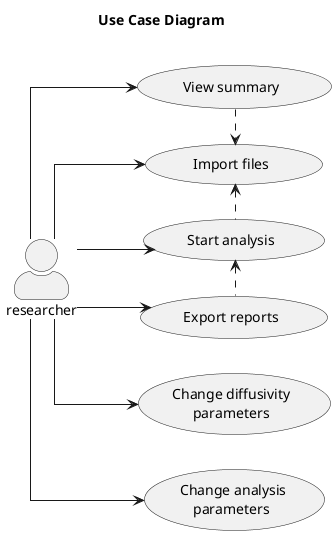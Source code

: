 @startuml

' scale 512*512

skinparam Monochrome true
skinparam actorStyle awesome
skinparam linetype ortho
skinparam BoxPadding 100

left to right direction

title Use Case Diagram\n

:researcher: --> (Change diffusivity\nparameters)
:researcher: --> ( Change analysis\n parameters )
:researcher: --> (       Import files       )
:researcher: --> (       View summary       )
:researcher: --> (      Start analysis      )
' :researcher: --> (       View results       )
:researcher: --> (      Export reports      )

(       View summary       ) .> (       Import files       )
(       Import files       ) <. (      Start analysis      )
(      Start analysis      ) <. (      Export reports      )
' (      Start analysis      ) <. (       View results       )


@enduml